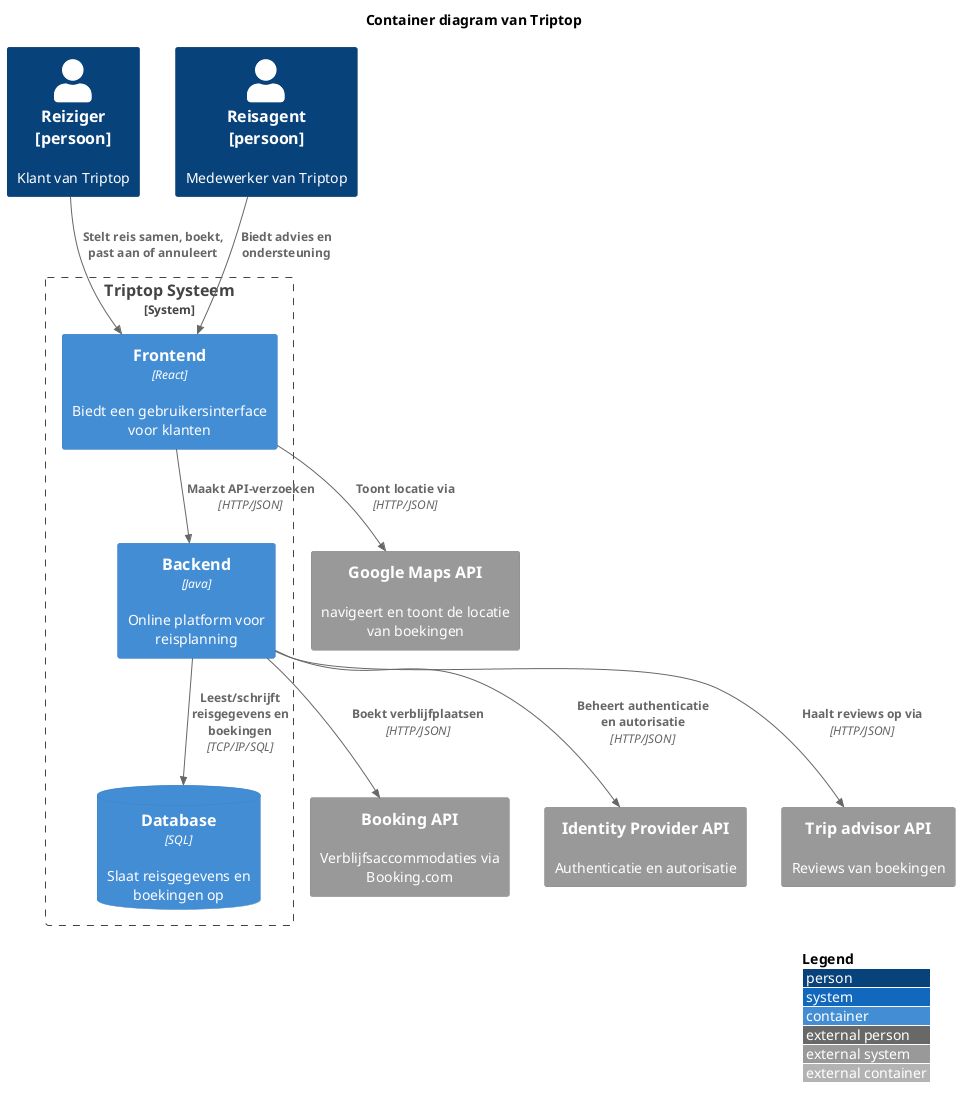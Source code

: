 @startuml
!include <C4/C4>
!include <C4/C4_Context>
!include <C4/C4_Container>

LAYOUT_WITH_LEGEND()

title Container diagram van Triptop

Person(reiziger, "Reiziger\n[persoon]", "Klant van Triptop")
Person(reisagent, "Reisagent\n[persoon]", "Medewerker van Triptop")

System_Boundary(triptop, "Triptop Systeem") {
    Container(frontend, "Frontend", "React","Biedt een gebruikersinterface voor klanten")
    Container(backend, "Backend", "Java", "Online platform voor reisplanning")
    ContainerDb(database, "Database", "SQL", "Slaat reisgegevens en boekingen op")
}

System_Ext(bookingAPI, "Booking API", "Verblijfsaccommodaties via Booking.com")
System_Ext(MapsAPI, "Google Maps API", "navigeert en toont de locatie van boekingen")
System_Ext(identityProviderAPI, "Identity Provider API", "Authenticatie en autorisatie")
System_Ext(tripAdvisor, "Trip advisor API", "Reviews van boekingen")

Rel(reiziger, frontend, "Stelt reis samen, boekt, past aan of annuleert")
Rel(reisagent, frontend, "Biedt advies en ondersteuning")
Rel(frontend, backend, "Maakt API-verzoeken", "HTTP/JSON")
Rel(backend, database, "Leest/schrijft reisgegevens en boekingen", "TCP/IP/SQL")
Rel(backend, bookingAPI, "Boekt verblijfplaatsen", "HTTP/JSON")
Rel(frontend, MapsAPI, "Toont locatie via", "HTTP/JSON")
Rel(backend, identityProviderAPI, "Beheert authenticatie en autorisatie", "HTTP/JSON")
Rel(backend, tripAdvisor, "Haalt reviews op via", "HTTP/JSON")

@enduml